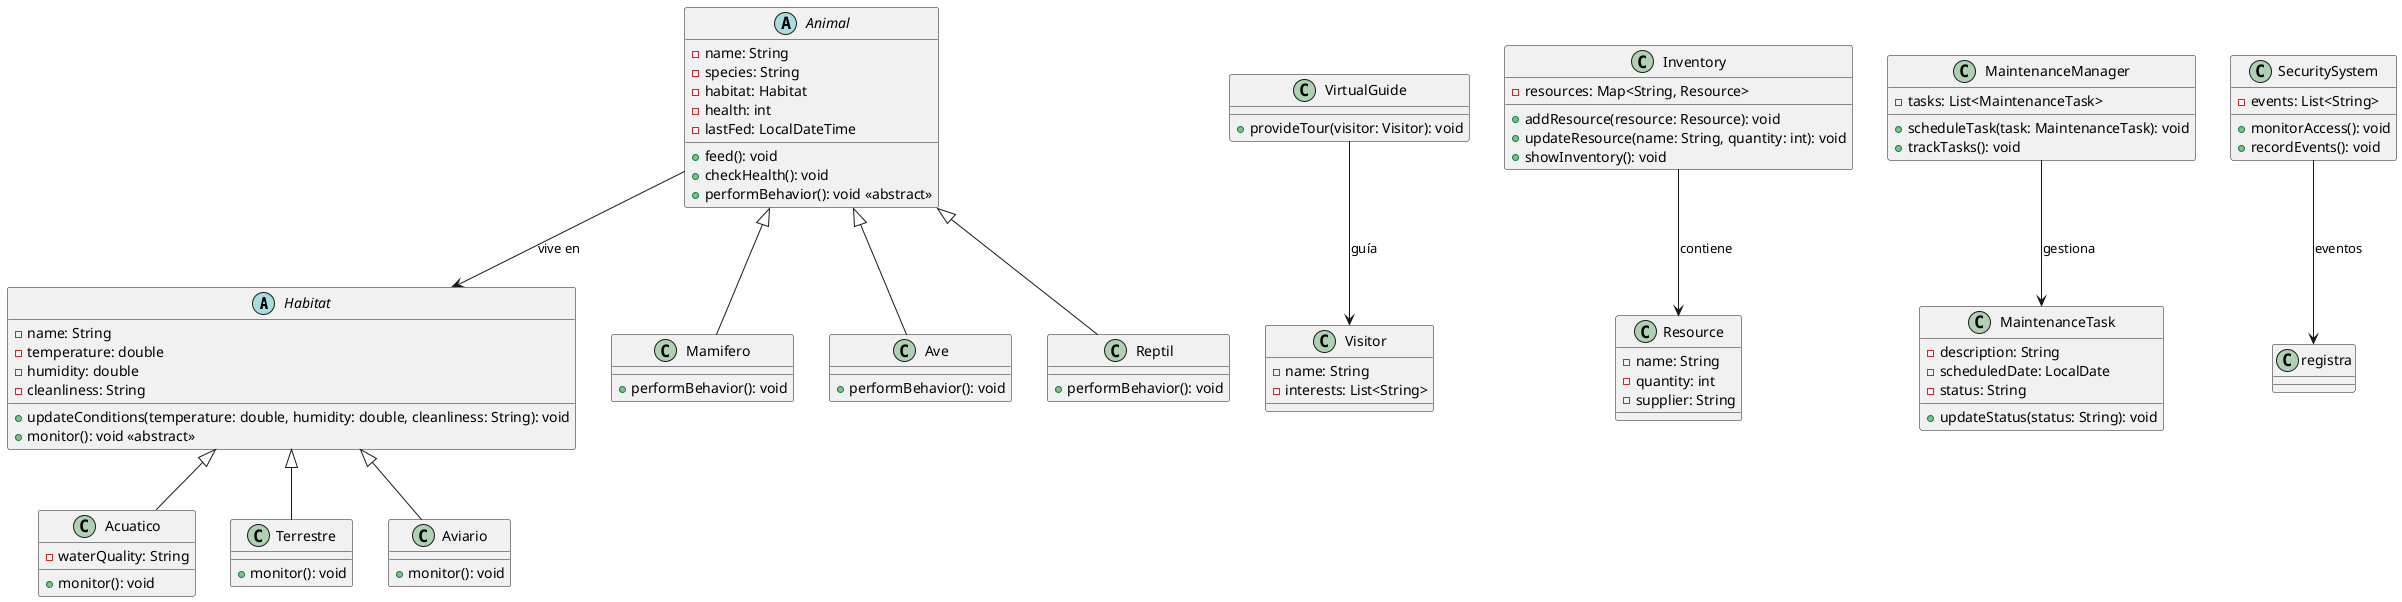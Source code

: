 @startuml

' Definición de clases abstractas y sus subclases

' MÓDULO: Gestión de Hábitats
abstract class Habitat {
    - name: String
    - temperature: double
    - humidity: double
    - cleanliness: String
    + updateConditions(temperature: double, humidity: double, cleanliness: String): void
    + monitor(): void <<abstract>>
}

class Acuatico {
    - waterQuality: String
    + monitor(): void
}

class Terrestre {
    + monitor(): void
}

class Aviario {
    + monitor(): void
}

Habitat <|-- Acuatico
Habitat <|-- Terrestre
Habitat <|-- Aviario

' MÓDULO: Cuidado de los Animales
abstract class Animal {
    - name: String
    - species: String
    - habitat: Habitat
    - health: int
    - lastFed: LocalDateTime
    + feed(): void
    + checkHealth(): void
    + performBehavior(): void <<abstract>>
}

class Mamifero {
    + performBehavior(): void
}

class Ave {
    + performBehavior(): void
}

class Reptil {
    + performBehavior(): void
}

Animal <|-- Mamifero
Animal <|-- Ave
Animal <|-- Reptil

Animal --> Habitat : "vive en"

' MÓDULO: Interacción con Visitantes
class Visitor {
    - name: String
    - interests: List<String>
}

class VirtualGuide {
    + provideTour(visitor: Visitor): void
}

VirtualGuide --> Visitor : "guía"

' MÓDULO: Administración de Recursos
class Resource {
    - name: String
    - quantity: int
    - supplier: String
}

class Inventory {
    - resources: Map<String, Resource>
    + addResource(resource: Resource): void
    + updateResource(name: String, quantity: int): void
    + showInventory(): void
}

Inventory --> Resource : "contiene"

' MÓDULO: Mantenimiento y Seguridad
class MaintenanceTask {
    - description: String
    - scheduledDate: LocalDate
    - status: String
    + updateStatus(status: String): void
}

class MaintenanceManager {
    - tasks: List<MaintenanceTask>
    + scheduleTask(task: MaintenanceTask): void
    + trackTasks(): void
}

class SecuritySystem {
    - events: List<String>
    + monitorAccess(): void
    + recordEvents(): void
}

MaintenanceManager --> MaintenanceTask : "gestiona"
SecuritySystem --> "registra" : "eventos"

@enduml
